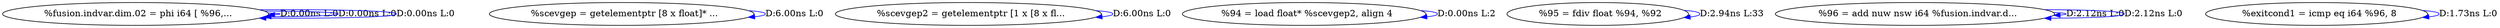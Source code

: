 digraph {
Node0x2541440[label="  %fusion.indvar.dim.02 = phi i64 [ %96,..."];
Node0x2541440 -> Node0x2541440[label="D:0.00ns L:0",color=blue];
Node0x2541440 -> Node0x2541440[label="D:0.00ns L:0",color=blue];
Node0x2541440 -> Node0x2541440[label="D:0.00ns L:0",color=blue];
Node0x2541520[label="  %scevgep = getelementptr [8 x float]* ..."];
Node0x2541520 -> Node0x2541520[label="D:6.00ns L:0",color=blue];
Node0x2541600[label="  %scevgep2 = getelementptr [1 x [8 x fl..."];
Node0x2541600 -> Node0x2541600[label="D:6.00ns L:0",color=blue];
Node0x25416e0[label="  %94 = load float* %scevgep2, align 4"];
Node0x25416e0 -> Node0x25416e0[label="D:0.00ns L:2",color=blue];
Node0x25417c0[label="  %95 = fdiv float %94, %92"];
Node0x25417c0 -> Node0x25417c0[label="D:2.94ns L:33",color=blue];
Node0x2541980[label="  %96 = add nuw nsw i64 %fusion.indvar.d..."];
Node0x2541980 -> Node0x2541980[label="D:2.12ns L:0",color=blue];
Node0x2541980 -> Node0x2541980[label="D:2.12ns L:0",color=blue];
Node0x2541a60[label="  %exitcond1 = icmp eq i64 %96, 8"];
Node0x2541a60 -> Node0x2541a60[label="D:1.73ns L:0",color=blue];
}
